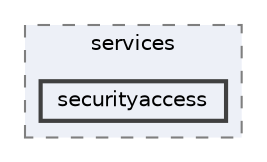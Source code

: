 digraph "securityaccess"
{
 // LATEX_PDF_SIZE
  bgcolor="transparent";
  edge [fontname=Helvetica,fontsize=10,labelfontname=Helvetica,labelfontsize=10];
  node [fontname=Helvetica,fontsize=10,shape=box,height=0.2,width=0.4];
  compound=true
  subgraph clusterdir_f83e9958f637a68418d40c06726f5abd {
    graph [ bgcolor="#edf0f7", pencolor="grey50", label="services", fontname=Helvetica,fontsize=10 style="filled,dashed", URL="dir_f83e9958f637a68418d40c06726f5abd.html",tooltip=""]
  dir_2b50136fdf73e3fa6453009fdb11a85a [label="securityaccess", fillcolor="#edf0f7", color="grey25", style="filled,bold", URL="dir_2b50136fdf73e3fa6453009fdb11a85a.html",tooltip=""];
  }
}
